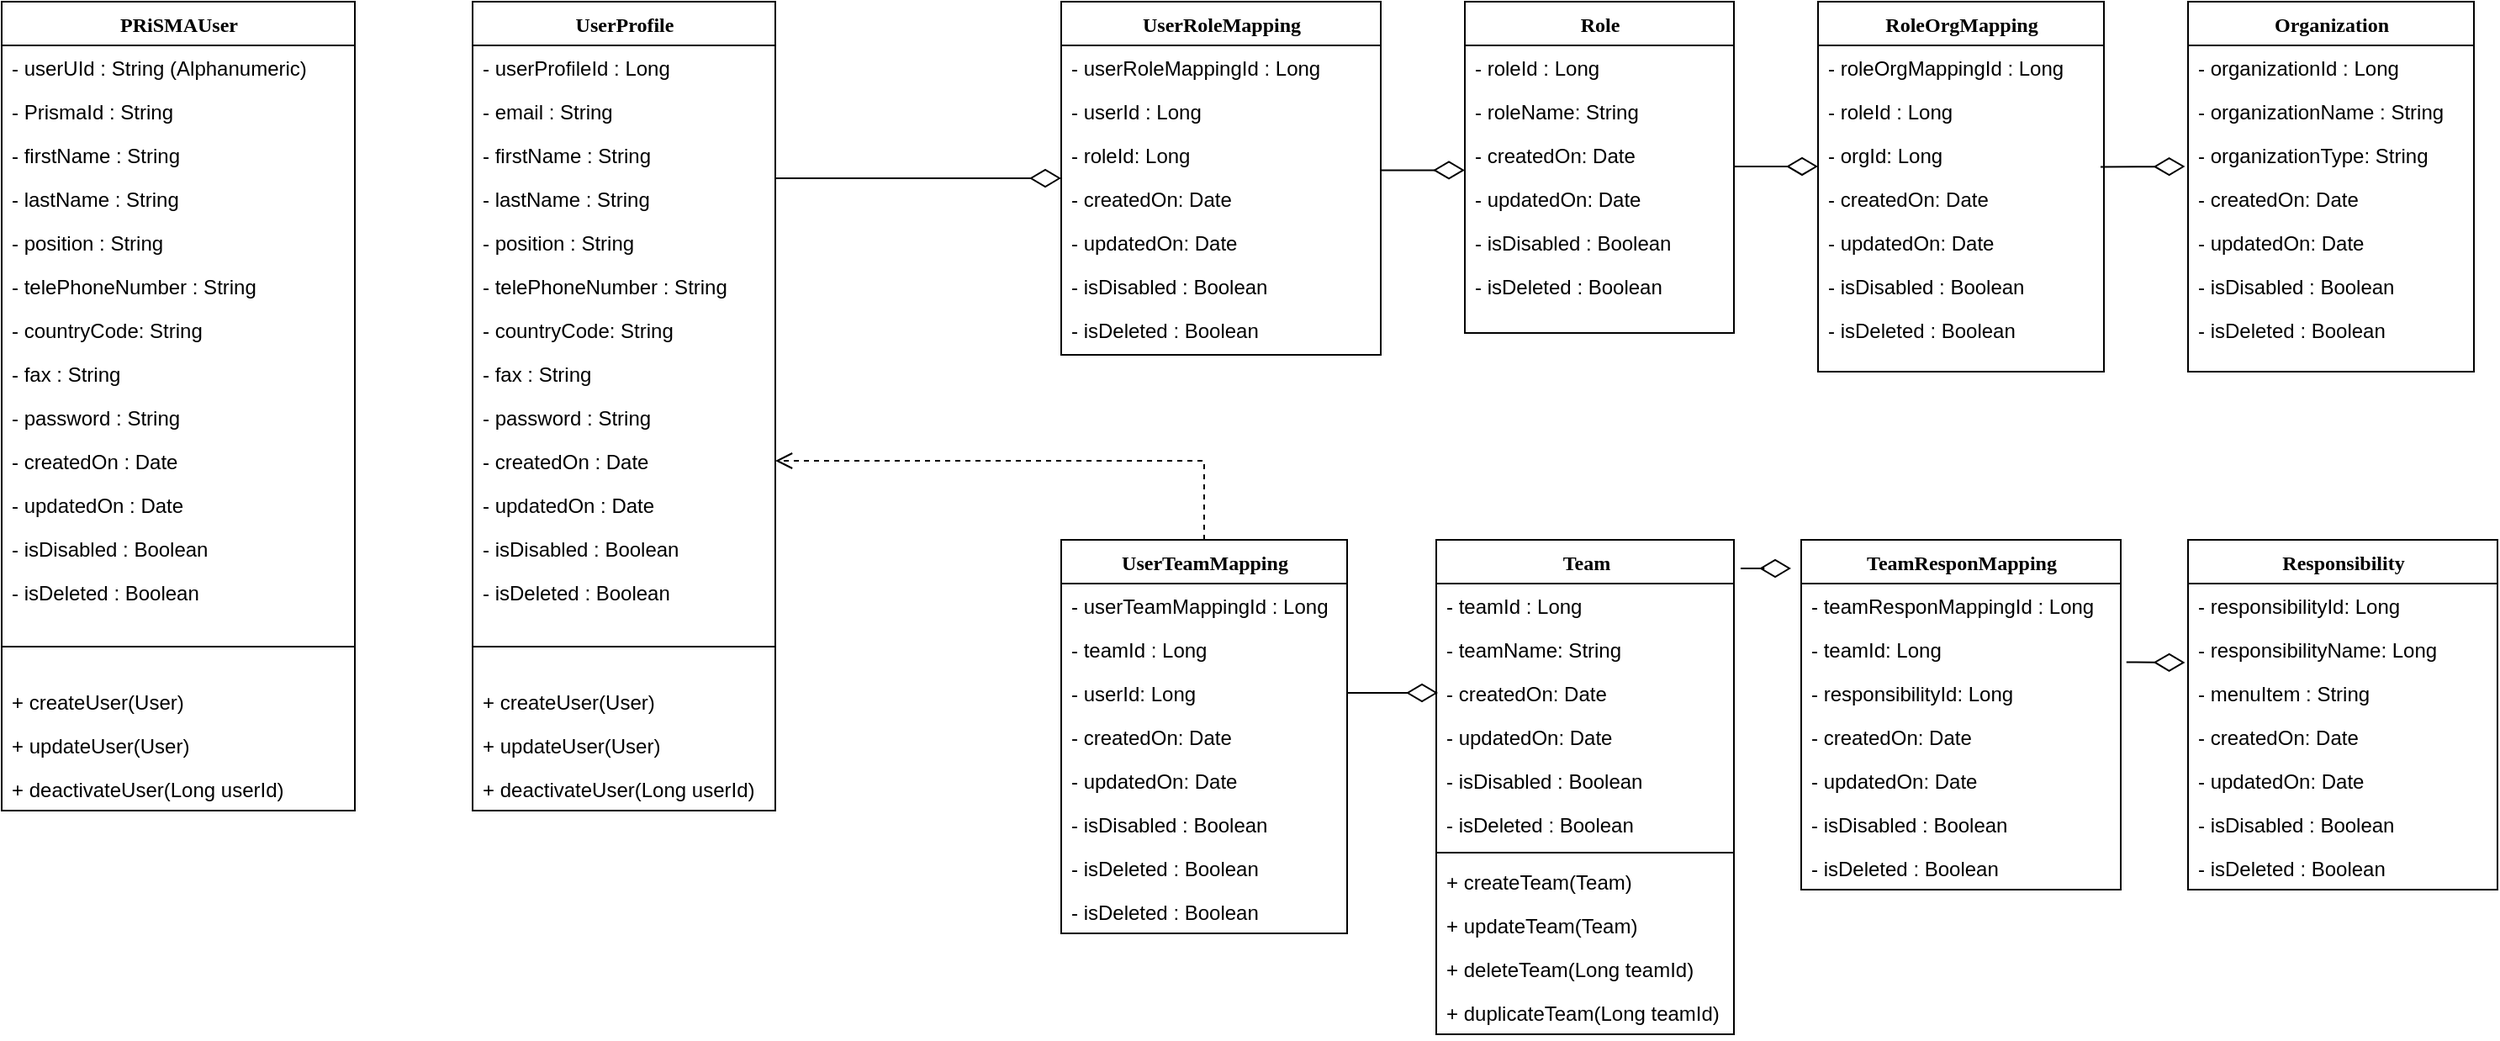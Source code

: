 <mxfile version="23.0.2" type="github">
  <diagram name="Page-1" id="9f46799a-70d6-7492-0946-bef42562c5a5">
    <mxGraphModel dx="1531" dy="635" grid="1" gridSize="10" guides="1" tooltips="1" connect="1" arrows="1" fold="1" page="1" pageScale="1" pageWidth="1169" pageHeight="827" background="none" math="0" shadow="0">
      <root>
        <mxCell id="0" />
        <mxCell id="1" parent="0" />
        <mxCell id="78961159f06e98e8-17" value="UserProfile" style="swimlane;html=1;fontStyle=1;align=center;verticalAlign=top;childLayout=stackLayout;horizontal=1;startSize=26;horizontalStack=0;resizeParent=1;resizeLast=0;collapsible=1;marginBottom=0;swimlaneFillColor=#ffffff;rounded=0;shadow=0;comic=0;labelBackgroundColor=none;strokeWidth=1;fillColor=none;fontFamily=Verdana;fontSize=12" parent="1" vertex="1">
          <mxGeometry x="720" y="80" width="180" height="481" as="geometry" />
        </mxCell>
        <mxCell id="2uCMIBDaQtJnFy4QfpO6-13" value="- userProfileId : Long" style="text;html=1;strokeColor=none;fillColor=none;align=left;verticalAlign=top;spacingLeft=4;spacingRight=4;whiteSpace=wrap;overflow=hidden;rotatable=0;points=[[0,0.5],[1,0.5]];portConstraint=eastwest;" parent="78961159f06e98e8-17" vertex="1">
          <mxGeometry y="26" width="180" height="26" as="geometry" />
        </mxCell>
        <mxCell id="78961159f06e98e8-21" value="- email : String" style="text;html=1;strokeColor=none;fillColor=none;align=left;verticalAlign=top;spacingLeft=4;spacingRight=4;whiteSpace=wrap;overflow=hidden;rotatable=0;points=[[0,0.5],[1,0.5]];portConstraint=eastwest;" parent="78961159f06e98e8-17" vertex="1">
          <mxGeometry y="52" width="180" height="26" as="geometry" />
        </mxCell>
        <mxCell id="78961159f06e98e8-23" value="- firstName : String" style="text;html=1;strokeColor=none;fillColor=none;align=left;verticalAlign=top;spacingLeft=4;spacingRight=4;whiteSpace=wrap;overflow=hidden;rotatable=0;points=[[0,0.5],[1,0.5]];portConstraint=eastwest;" parent="78961159f06e98e8-17" vertex="1">
          <mxGeometry y="78" width="180" height="26" as="geometry" />
        </mxCell>
        <mxCell id="78961159f06e98e8-25" value="- lastName : String" style="text;html=1;strokeColor=none;fillColor=none;align=left;verticalAlign=top;spacingLeft=4;spacingRight=4;whiteSpace=wrap;overflow=hidden;rotatable=0;points=[[0,0.5],[1,0.5]];portConstraint=eastwest;" parent="78961159f06e98e8-17" vertex="1">
          <mxGeometry y="104" width="180" height="26" as="geometry" />
        </mxCell>
        <mxCell id="78961159f06e98e8-26" value="- position : String" style="text;html=1;strokeColor=none;fillColor=none;align=left;verticalAlign=top;spacingLeft=4;spacingRight=4;whiteSpace=wrap;overflow=hidden;rotatable=0;points=[[0,0.5],[1,0.5]];portConstraint=eastwest;" parent="78961159f06e98e8-17" vertex="1">
          <mxGeometry y="130" width="180" height="26" as="geometry" />
        </mxCell>
        <mxCell id="78961159f06e98e8-24" value="- telePhoneNumber : String" style="text;html=1;strokeColor=none;fillColor=none;align=left;verticalAlign=top;spacingLeft=4;spacingRight=4;whiteSpace=wrap;overflow=hidden;rotatable=0;points=[[0,0.5],[1,0.5]];portConstraint=eastwest;" parent="78961159f06e98e8-17" vertex="1">
          <mxGeometry y="156" width="180" height="26" as="geometry" />
        </mxCell>
        <mxCell id="2uCMIBDaQtJnFy4QfpO6-1" value="- countryCode: String" style="text;html=1;strokeColor=none;fillColor=none;align=left;verticalAlign=top;spacingLeft=4;spacingRight=4;whiteSpace=wrap;overflow=hidden;rotatable=0;points=[[0,0.5],[1,0.5]];portConstraint=eastwest;" parent="78961159f06e98e8-17" vertex="1">
          <mxGeometry y="182" width="180" height="26" as="geometry" />
        </mxCell>
        <mxCell id="2uCMIBDaQtJnFy4QfpO6-2" value="- fax : String" style="text;html=1;strokeColor=none;fillColor=none;align=left;verticalAlign=top;spacingLeft=4;spacingRight=4;whiteSpace=wrap;overflow=hidden;rotatable=0;points=[[0,0.5],[1,0.5]];portConstraint=eastwest;" parent="78961159f06e98e8-17" vertex="1">
          <mxGeometry y="208" width="180" height="26" as="geometry" />
        </mxCell>
        <mxCell id="2uCMIBDaQtJnFy4QfpO6-3" value="- password : String" style="text;html=1;strokeColor=none;fillColor=none;align=left;verticalAlign=top;spacingLeft=4;spacingRight=4;whiteSpace=wrap;overflow=hidden;rotatable=0;points=[[0,0.5],[1,0.5]];portConstraint=eastwest;" parent="78961159f06e98e8-17" vertex="1">
          <mxGeometry y="234" width="180" height="26" as="geometry" />
        </mxCell>
        <mxCell id="2uCMIBDaQtJnFy4QfpO6-8" value="- createdOn : Date" style="text;html=1;strokeColor=none;fillColor=none;align=left;verticalAlign=top;spacingLeft=4;spacingRight=4;whiteSpace=wrap;overflow=hidden;rotatable=0;points=[[0,0.5],[1,0.5]];portConstraint=eastwest;" parent="78961159f06e98e8-17" vertex="1">
          <mxGeometry y="260" width="180" height="26" as="geometry" />
        </mxCell>
        <mxCell id="2uCMIBDaQtJnFy4QfpO6-9" value="- updatedOn : Date" style="text;html=1;strokeColor=none;fillColor=none;align=left;verticalAlign=top;spacingLeft=4;spacingRight=4;whiteSpace=wrap;overflow=hidden;rotatable=0;points=[[0,0.5],[1,0.5]];portConstraint=eastwest;" parent="78961159f06e98e8-17" vertex="1">
          <mxGeometry y="286" width="180" height="26" as="geometry" />
        </mxCell>
        <mxCell id="2uCMIBDaQtJnFy4QfpO6-11" value="- isDisabled : Boolean" style="text;html=1;strokeColor=none;fillColor=none;align=left;verticalAlign=top;spacingLeft=4;spacingRight=4;whiteSpace=wrap;overflow=hidden;rotatable=0;points=[[0,0.5],[1,0.5]];portConstraint=eastwest;" parent="78961159f06e98e8-17" vertex="1">
          <mxGeometry y="312" width="180" height="26" as="geometry" />
        </mxCell>
        <mxCell id="2uCMIBDaQtJnFy4QfpO6-12" value="- isDeleted : Boolean" style="text;html=1;strokeColor=none;fillColor=none;align=left;verticalAlign=top;spacingLeft=4;spacingRight=4;whiteSpace=wrap;overflow=hidden;rotatable=0;points=[[0,0.5],[1,0.5]];portConstraint=eastwest;" parent="78961159f06e98e8-17" vertex="1">
          <mxGeometry y="338" width="180" height="26" as="geometry" />
        </mxCell>
        <mxCell id="2uCMIBDaQtJnFy4QfpO6-86" value="" style="line;strokeWidth=1;fillColor=none;align=left;verticalAlign=middle;spacingTop=-1;spacingLeft=3;spacingRight=3;rotatable=0;labelPosition=right;points=[];portConstraint=eastwest;strokeColor=inherit;" parent="78961159f06e98e8-17" vertex="1">
          <mxGeometry y="364" width="180" height="39" as="geometry" />
        </mxCell>
        <mxCell id="2uCMIBDaQtJnFy4QfpO6-87" value="+ createUser(User)" style="text;html=1;strokeColor=none;fillColor=none;align=left;verticalAlign=top;spacingLeft=4;spacingRight=4;whiteSpace=wrap;overflow=hidden;rotatable=0;points=[[0,0.5],[1,0.5]];portConstraint=eastwest;" parent="78961159f06e98e8-17" vertex="1">
          <mxGeometry y="403" width="180" height="26" as="geometry" />
        </mxCell>
        <mxCell id="2uCMIBDaQtJnFy4QfpO6-88" value="+ updateUser(User)" style="text;html=1;strokeColor=none;fillColor=none;align=left;verticalAlign=top;spacingLeft=4;spacingRight=4;whiteSpace=wrap;overflow=hidden;rotatable=0;points=[[0,0.5],[1,0.5]];portConstraint=eastwest;" parent="78961159f06e98e8-17" vertex="1">
          <mxGeometry y="429" width="180" height="26" as="geometry" />
        </mxCell>
        <mxCell id="2uCMIBDaQtJnFy4QfpO6-89" value="+ deactivateUser(Long userId)" style="text;html=1;strokeColor=none;fillColor=none;align=left;verticalAlign=top;spacingLeft=4;spacingRight=4;whiteSpace=wrap;overflow=hidden;rotatable=0;points=[[0,0.5],[1,0.5]];portConstraint=eastwest;" parent="78961159f06e98e8-17" vertex="1">
          <mxGeometry y="455" width="180" height="26" as="geometry" />
        </mxCell>
        <object label="UserRoleMapping" id="78961159f06e98e8-30">
          <mxCell style="swimlane;html=1;fontStyle=1;align=center;verticalAlign=top;childLayout=stackLayout;horizontal=1;startSize=26;horizontalStack=0;resizeParent=1;resizeLast=0;collapsible=1;marginBottom=0;swimlaneFillColor=#ffffff;rounded=0;shadow=0;comic=0;labelBackgroundColor=none;strokeWidth=1;fillColor=none;fontFamily=Verdana;fontSize=12" parent="1" vertex="1">
            <mxGeometry x="1070" y="80" width="190" height="210" as="geometry" />
          </mxCell>
        </object>
        <mxCell id="78961159f06e98e8-31" value="- userRoleMappingId : Long" style="text;html=1;strokeColor=none;fillColor=none;align=left;verticalAlign=top;spacingLeft=4;spacingRight=4;whiteSpace=wrap;overflow=hidden;rotatable=0;points=[[0,0.5],[1,0.5]];portConstraint=eastwest;" parent="78961159f06e98e8-30" vertex="1">
          <mxGeometry y="26" width="190" height="26" as="geometry" />
        </mxCell>
        <mxCell id="78961159f06e98e8-32" value="- userId : Long" style="text;html=1;strokeColor=none;fillColor=none;align=left;verticalAlign=top;spacingLeft=4;spacingRight=4;whiteSpace=wrap;overflow=hidden;rotatable=0;points=[[0,0.5],[1,0.5]];portConstraint=eastwest;" parent="78961159f06e98e8-30" vertex="1">
          <mxGeometry y="52" width="190" height="26" as="geometry" />
        </mxCell>
        <mxCell id="78961159f06e98e8-33" value="- roleId: Long" style="text;html=1;strokeColor=none;fillColor=none;align=left;verticalAlign=top;spacingLeft=4;spacingRight=4;whiteSpace=wrap;overflow=hidden;rotatable=0;points=[[0,0.5],[1,0.5]];portConstraint=eastwest;" parent="78961159f06e98e8-30" vertex="1">
          <mxGeometry y="78" width="190" height="26" as="geometry" />
        </mxCell>
        <mxCell id="78961159f06e98e8-34" value="- createdOn: Date" style="text;html=1;strokeColor=none;fillColor=none;align=left;verticalAlign=top;spacingLeft=4;spacingRight=4;whiteSpace=wrap;overflow=hidden;rotatable=0;points=[[0,0.5],[1,0.5]];portConstraint=eastwest;" parent="78961159f06e98e8-30" vertex="1">
          <mxGeometry y="104" width="190" height="26" as="geometry" />
        </mxCell>
        <mxCell id="78961159f06e98e8-36" value="- updatedOn: Date" style="text;html=1;strokeColor=none;fillColor=none;align=left;verticalAlign=top;spacingLeft=4;spacingRight=4;whiteSpace=wrap;overflow=hidden;rotatable=0;points=[[0,0.5],[1,0.5]];portConstraint=eastwest;" parent="78961159f06e98e8-30" vertex="1">
          <mxGeometry y="130" width="190" height="26" as="geometry" />
        </mxCell>
        <mxCell id="78961159f06e98e8-37" value="- isDisabled : Boolean&lt;br&gt;" style="text;html=1;strokeColor=none;fillColor=none;align=left;verticalAlign=top;spacingLeft=4;spacingRight=4;whiteSpace=wrap;overflow=hidden;rotatable=0;points=[[0,0.5],[1,0.5]];portConstraint=eastwest;" parent="78961159f06e98e8-30" vertex="1">
          <mxGeometry y="156" width="190" height="26" as="geometry" />
        </mxCell>
        <mxCell id="2uCMIBDaQtJnFy4QfpO6-14" value="- isDeleted : Boolean" style="text;html=1;strokeColor=none;fillColor=none;align=left;verticalAlign=top;spacingLeft=4;spacingRight=4;whiteSpace=wrap;overflow=hidden;rotatable=0;points=[[0,0.5],[1,0.5]];portConstraint=eastwest;" parent="78961159f06e98e8-30" vertex="1">
          <mxGeometry y="182" width="190" height="26" as="geometry" />
        </mxCell>
        <mxCell id="78961159f06e98e8-43" value="Role" style="swimlane;html=1;fontStyle=1;align=center;verticalAlign=top;childLayout=stackLayout;horizontal=1;startSize=26;horizontalStack=0;resizeParent=1;resizeLast=0;collapsible=1;marginBottom=0;swimlaneFillColor=#ffffff;rounded=0;shadow=0;comic=0;labelBackgroundColor=none;strokeWidth=1;fillColor=none;fontFamily=Verdana;fontSize=12" parent="1" vertex="1">
          <mxGeometry x="1310" y="80" width="160" height="197" as="geometry" />
        </mxCell>
        <mxCell id="78961159f06e98e8-44" value="- roleId : Long" style="text;html=1;strokeColor=none;fillColor=none;align=left;verticalAlign=top;spacingLeft=4;spacingRight=4;whiteSpace=wrap;overflow=hidden;rotatable=0;points=[[0,0.5],[1,0.5]];portConstraint=eastwest;" parent="78961159f06e98e8-43" vertex="1">
          <mxGeometry y="26" width="160" height="26" as="geometry" />
        </mxCell>
        <mxCell id="78961159f06e98e8-45" value="- roleName: String" style="text;html=1;strokeColor=none;fillColor=none;align=left;verticalAlign=top;spacingLeft=4;spacingRight=4;whiteSpace=wrap;overflow=hidden;rotatable=0;points=[[0,0.5],[1,0.5]];portConstraint=eastwest;" parent="78961159f06e98e8-43" vertex="1">
          <mxGeometry y="52" width="160" height="26" as="geometry" />
        </mxCell>
        <mxCell id="2uCMIBDaQtJnFy4QfpO6-20" value="- createdOn: Date" style="text;html=1;strokeColor=none;fillColor=none;align=left;verticalAlign=top;spacingLeft=4;spacingRight=4;whiteSpace=wrap;overflow=hidden;rotatable=0;points=[[0,0.5],[1,0.5]];portConstraint=eastwest;" parent="78961159f06e98e8-43" vertex="1">
          <mxGeometry y="78" width="160" height="26" as="geometry" />
        </mxCell>
        <mxCell id="2uCMIBDaQtJnFy4QfpO6-21" value="- updatedOn: Date" style="text;html=1;strokeColor=none;fillColor=none;align=left;verticalAlign=top;spacingLeft=4;spacingRight=4;whiteSpace=wrap;overflow=hidden;rotatable=0;points=[[0,0.5],[1,0.5]];portConstraint=eastwest;" parent="78961159f06e98e8-43" vertex="1">
          <mxGeometry y="104" width="160" height="26" as="geometry" />
        </mxCell>
        <mxCell id="2uCMIBDaQtJnFy4QfpO6-22" value="- isDisabled : Boolean&lt;br&gt;" style="text;html=1;strokeColor=none;fillColor=none;align=left;verticalAlign=top;spacingLeft=4;spacingRight=4;whiteSpace=wrap;overflow=hidden;rotatable=0;points=[[0,0.5],[1,0.5]];portConstraint=eastwest;" parent="78961159f06e98e8-43" vertex="1">
          <mxGeometry y="130" width="160" height="26" as="geometry" />
        </mxCell>
        <mxCell id="2uCMIBDaQtJnFy4QfpO6-23" value="- isDeleted : Boolean" style="text;html=1;strokeColor=none;fillColor=none;align=left;verticalAlign=top;spacingLeft=4;spacingRight=4;whiteSpace=wrap;overflow=hidden;rotatable=0;points=[[0,0.5],[1,0.5]];portConstraint=eastwest;" parent="78961159f06e98e8-43" vertex="1">
          <mxGeometry y="156" width="160" height="26" as="geometry" />
        </mxCell>
        <mxCell id="78961159f06e98e8-121" style="edgeStyle=elbowEdgeStyle;html=1;labelBackgroundColor=none;startFill=0;startSize=8;endArrow=diamondThin;endFill=0;endSize=16;fontFamily=Verdana;fontSize=12;elbow=vertical;" parent="1" source="78961159f06e98e8-17" target="78961159f06e98e8-30" edge="1">
          <mxGeometry relative="1" as="geometry">
            <mxPoint x="250" y="259.882" as="sourcePoint" />
          </mxGeometry>
        </mxCell>
        <mxCell id="2uCMIBDaQtJnFy4QfpO6-15" style="edgeStyle=elbowEdgeStyle;html=1;labelBackgroundColor=none;startFill=0;startSize=8;endArrow=diamondThin;endFill=0;endSize=16;fontFamily=Verdana;fontSize=12;elbow=vertical;entryX=-0.017;entryY=0.838;entryDx=0;entryDy=0;entryPerimeter=0;" parent="1" edge="1">
          <mxGeometry relative="1" as="geometry">
            <mxPoint x="1259.72" y="180.21" as="sourcePoint" />
            <mxPoint x="1310" y="179.998" as="targetPoint" />
            <Array as="points">
              <mxPoint x="1739.72" y="180.21" />
            </Array>
          </mxGeometry>
        </mxCell>
        <mxCell id="2uCMIBDaQtJnFy4QfpO6-24" value="RoleOrgMapping" style="swimlane;html=1;fontStyle=1;align=center;verticalAlign=top;childLayout=stackLayout;horizontal=1;startSize=26;horizontalStack=0;resizeParent=1;resizeLast=0;collapsible=1;marginBottom=0;swimlaneFillColor=#ffffff;rounded=0;shadow=0;comic=0;labelBackgroundColor=none;strokeWidth=1;fillColor=none;fontFamily=Verdana;fontSize=12" parent="1" vertex="1">
          <mxGeometry x="1520" y="80" width="170" height="220" as="geometry" />
        </mxCell>
        <mxCell id="2uCMIBDaQtJnFy4QfpO6-32" value="- roleOrgMappingId : Long&lt;br&gt;" style="text;html=1;strokeColor=none;fillColor=none;align=left;verticalAlign=top;spacingLeft=4;spacingRight=4;whiteSpace=wrap;overflow=hidden;rotatable=0;points=[[0,0.5],[1,0.5]];portConstraint=eastwest;" parent="2uCMIBDaQtJnFy4QfpO6-24" vertex="1">
          <mxGeometry y="26" width="170" height="26" as="geometry" />
        </mxCell>
        <mxCell id="2uCMIBDaQtJnFy4QfpO6-25" value="- roleId : Long" style="text;html=1;strokeColor=none;fillColor=none;align=left;verticalAlign=top;spacingLeft=4;spacingRight=4;whiteSpace=wrap;overflow=hidden;rotatable=0;points=[[0,0.5],[1,0.5]];portConstraint=eastwest;" parent="2uCMIBDaQtJnFy4QfpO6-24" vertex="1">
          <mxGeometry y="52" width="170" height="26" as="geometry" />
        </mxCell>
        <mxCell id="2uCMIBDaQtJnFy4QfpO6-26" value="- orgId: Long" style="text;html=1;strokeColor=none;fillColor=none;align=left;verticalAlign=top;spacingLeft=4;spacingRight=4;whiteSpace=wrap;overflow=hidden;rotatable=0;points=[[0,0.5],[1,0.5]];portConstraint=eastwest;" parent="2uCMIBDaQtJnFy4QfpO6-24" vertex="1">
          <mxGeometry y="78" width="170" height="26" as="geometry" />
        </mxCell>
        <mxCell id="2uCMIBDaQtJnFy4QfpO6-27" value="- createdOn: Date" style="text;html=1;strokeColor=none;fillColor=none;align=left;verticalAlign=top;spacingLeft=4;spacingRight=4;whiteSpace=wrap;overflow=hidden;rotatable=0;points=[[0,0.5],[1,0.5]];portConstraint=eastwest;" parent="2uCMIBDaQtJnFy4QfpO6-24" vertex="1">
          <mxGeometry y="104" width="170" height="26" as="geometry" />
        </mxCell>
        <mxCell id="2uCMIBDaQtJnFy4QfpO6-28" value="- updatedOn: Date" style="text;html=1;strokeColor=none;fillColor=none;align=left;verticalAlign=top;spacingLeft=4;spacingRight=4;whiteSpace=wrap;overflow=hidden;rotatable=0;points=[[0,0.5],[1,0.5]];portConstraint=eastwest;" parent="2uCMIBDaQtJnFy4QfpO6-24" vertex="1">
          <mxGeometry y="130" width="170" height="26" as="geometry" />
        </mxCell>
        <mxCell id="2uCMIBDaQtJnFy4QfpO6-29" value="- isDisabled : Boolean&lt;br&gt;" style="text;html=1;strokeColor=none;fillColor=none;align=left;verticalAlign=top;spacingLeft=4;spacingRight=4;whiteSpace=wrap;overflow=hidden;rotatable=0;points=[[0,0.5],[1,0.5]];portConstraint=eastwest;" parent="2uCMIBDaQtJnFy4QfpO6-24" vertex="1">
          <mxGeometry y="156" width="170" height="26" as="geometry" />
        </mxCell>
        <mxCell id="2uCMIBDaQtJnFy4QfpO6-30" value="- isDeleted : Boolean" style="text;html=1;strokeColor=none;fillColor=none;align=left;verticalAlign=top;spacingLeft=4;spacingRight=4;whiteSpace=wrap;overflow=hidden;rotatable=0;points=[[0,0.5],[1,0.5]];portConstraint=eastwest;" parent="2uCMIBDaQtJnFy4QfpO6-24" vertex="1">
          <mxGeometry y="182" width="170" height="26" as="geometry" />
        </mxCell>
        <mxCell id="2uCMIBDaQtJnFy4QfpO6-34" style="edgeStyle=elbowEdgeStyle;html=1;labelBackgroundColor=none;startFill=0;startSize=8;endArrow=diamondThin;endFill=0;endSize=16;fontFamily=Verdana;fontSize=12;elbow=vertical;entryX=-0.017;entryY=0.838;entryDx=0;entryDy=0;entryPerimeter=0;" parent="1" edge="1">
          <mxGeometry relative="1" as="geometry">
            <mxPoint x="1469.72" y="177.94" as="sourcePoint" />
            <mxPoint x="1520" y="177.728" as="targetPoint" />
          </mxGeometry>
        </mxCell>
        <mxCell id="2uCMIBDaQtJnFy4QfpO6-35" value="Organization" style="swimlane;html=1;fontStyle=1;align=center;verticalAlign=top;childLayout=stackLayout;horizontal=1;startSize=26;horizontalStack=0;resizeParent=1;resizeLast=0;collapsible=1;marginBottom=0;swimlaneFillColor=#ffffff;rounded=0;shadow=0;comic=0;labelBackgroundColor=none;strokeWidth=1;fillColor=none;fontFamily=Verdana;fontSize=12" parent="1" vertex="1">
          <mxGeometry x="1740" y="80" width="170" height="220" as="geometry" />
        </mxCell>
        <mxCell id="2uCMIBDaQtJnFy4QfpO6-36" value="- organizationId : Long" style="text;html=1;strokeColor=none;fillColor=none;align=left;verticalAlign=top;spacingLeft=4;spacingRight=4;whiteSpace=wrap;overflow=hidden;rotatable=0;points=[[0,0.5],[1,0.5]];portConstraint=eastwest;" parent="2uCMIBDaQtJnFy4QfpO6-35" vertex="1">
          <mxGeometry y="26" width="170" height="26" as="geometry" />
        </mxCell>
        <mxCell id="2uCMIBDaQtJnFy4QfpO6-37" value="- organizationName : String" style="text;html=1;strokeColor=none;fillColor=none;align=left;verticalAlign=top;spacingLeft=4;spacingRight=4;whiteSpace=wrap;overflow=hidden;rotatable=0;points=[[0,0.5],[1,0.5]];portConstraint=eastwest;" parent="2uCMIBDaQtJnFy4QfpO6-35" vertex="1">
          <mxGeometry y="52" width="170" height="26" as="geometry" />
        </mxCell>
        <mxCell id="2uCMIBDaQtJnFy4QfpO6-38" value="- organizationType: String" style="text;html=1;strokeColor=none;fillColor=none;align=left;verticalAlign=top;spacingLeft=4;spacingRight=4;whiteSpace=wrap;overflow=hidden;rotatable=0;points=[[0,0.5],[1,0.5]];portConstraint=eastwest;" parent="2uCMIBDaQtJnFy4QfpO6-35" vertex="1">
          <mxGeometry y="78" width="170" height="26" as="geometry" />
        </mxCell>
        <mxCell id="2uCMIBDaQtJnFy4QfpO6-39" value="- createdOn: Date" style="text;html=1;strokeColor=none;fillColor=none;align=left;verticalAlign=top;spacingLeft=4;spacingRight=4;whiteSpace=wrap;overflow=hidden;rotatable=0;points=[[0,0.5],[1,0.5]];portConstraint=eastwest;" parent="2uCMIBDaQtJnFy4QfpO6-35" vertex="1">
          <mxGeometry y="104" width="170" height="26" as="geometry" />
        </mxCell>
        <mxCell id="2uCMIBDaQtJnFy4QfpO6-40" value="- updatedOn: Date" style="text;html=1;strokeColor=none;fillColor=none;align=left;verticalAlign=top;spacingLeft=4;spacingRight=4;whiteSpace=wrap;overflow=hidden;rotatable=0;points=[[0,0.5],[1,0.5]];portConstraint=eastwest;" parent="2uCMIBDaQtJnFy4QfpO6-35" vertex="1">
          <mxGeometry y="130" width="170" height="26" as="geometry" />
        </mxCell>
        <mxCell id="2uCMIBDaQtJnFy4QfpO6-41" value="- isDisabled : Boolean&lt;br&gt;" style="text;html=1;strokeColor=none;fillColor=none;align=left;verticalAlign=top;spacingLeft=4;spacingRight=4;whiteSpace=wrap;overflow=hidden;rotatable=0;points=[[0,0.5],[1,0.5]];portConstraint=eastwest;" parent="2uCMIBDaQtJnFy4QfpO6-35" vertex="1">
          <mxGeometry y="156" width="170" height="26" as="geometry" />
        </mxCell>
        <mxCell id="2uCMIBDaQtJnFy4QfpO6-42" value="- isDeleted : Boolean" style="text;html=1;strokeColor=none;fillColor=none;align=left;verticalAlign=top;spacingLeft=4;spacingRight=4;whiteSpace=wrap;overflow=hidden;rotatable=0;points=[[0,0.5],[1,0.5]];portConstraint=eastwest;" parent="2uCMIBDaQtJnFy4QfpO6-35" vertex="1">
          <mxGeometry y="182" width="170" height="26" as="geometry" />
        </mxCell>
        <mxCell id="2uCMIBDaQtJnFy4QfpO6-43" style="edgeStyle=elbowEdgeStyle;html=1;labelBackgroundColor=none;startFill=0;startSize=8;endArrow=diamondThin;endFill=0;endSize=16;fontFamily=Verdana;fontSize=12;elbow=vertical;entryX=-0.017;entryY=0.838;entryDx=0;entryDy=0;entryPerimeter=0;" parent="1" edge="1">
          <mxGeometry relative="1" as="geometry">
            <mxPoint x="1688" y="178.21" as="sourcePoint" />
            <mxPoint x="1738.28" y="177.998" as="targetPoint" />
          </mxGeometry>
        </mxCell>
        <mxCell id="2uCMIBDaQtJnFy4QfpO6-44" value="UserTeamMapping" style="swimlane;html=1;fontStyle=1;align=center;verticalAlign=top;childLayout=stackLayout;horizontal=1;startSize=26;horizontalStack=0;resizeParent=1;resizeLast=0;collapsible=1;marginBottom=0;swimlaneFillColor=#ffffff;rounded=0;shadow=0;comic=0;labelBackgroundColor=none;strokeWidth=1;fillColor=none;fontFamily=Verdana;fontSize=12" parent="1" vertex="1">
          <mxGeometry x="1070" y="400" width="170" height="234" as="geometry" />
        </mxCell>
        <mxCell id="2uCMIBDaQtJnFy4QfpO6-45" value="- userTeamMappingId : Long" style="text;html=1;strokeColor=none;fillColor=none;align=left;verticalAlign=top;spacingLeft=4;spacingRight=4;whiteSpace=wrap;overflow=hidden;rotatable=0;points=[[0,0.5],[1,0.5]];portConstraint=eastwest;" parent="2uCMIBDaQtJnFy4QfpO6-44" vertex="1">
          <mxGeometry y="26" width="170" height="26" as="geometry" />
        </mxCell>
        <mxCell id="2uCMIBDaQtJnFy4QfpO6-52" value="- teamId : Long" style="text;html=1;strokeColor=none;fillColor=none;align=left;verticalAlign=top;spacingLeft=4;spacingRight=4;whiteSpace=wrap;overflow=hidden;rotatable=0;points=[[0,0.5],[1,0.5]];portConstraint=eastwest;" parent="2uCMIBDaQtJnFy4QfpO6-44" vertex="1">
          <mxGeometry y="52" width="170" height="26" as="geometry" />
        </mxCell>
        <mxCell id="2uCMIBDaQtJnFy4QfpO6-46" value="- userId: Long" style="text;html=1;strokeColor=none;fillColor=none;align=left;verticalAlign=top;spacingLeft=4;spacingRight=4;whiteSpace=wrap;overflow=hidden;rotatable=0;points=[[0,0.5],[1,0.5]];portConstraint=eastwest;" parent="2uCMIBDaQtJnFy4QfpO6-44" vertex="1">
          <mxGeometry y="78" width="170" height="26" as="geometry" />
        </mxCell>
        <mxCell id="2uCMIBDaQtJnFy4QfpO6-47" value="- createdOn: Date" style="text;html=1;strokeColor=none;fillColor=none;align=left;verticalAlign=top;spacingLeft=4;spacingRight=4;whiteSpace=wrap;overflow=hidden;rotatable=0;points=[[0,0.5],[1,0.5]];portConstraint=eastwest;" parent="2uCMIBDaQtJnFy4QfpO6-44" vertex="1">
          <mxGeometry y="104" width="170" height="26" as="geometry" />
        </mxCell>
        <mxCell id="2uCMIBDaQtJnFy4QfpO6-48" value="- updatedOn: Date" style="text;html=1;strokeColor=none;fillColor=none;align=left;verticalAlign=top;spacingLeft=4;spacingRight=4;whiteSpace=wrap;overflow=hidden;rotatable=0;points=[[0,0.5],[1,0.5]];portConstraint=eastwest;" parent="2uCMIBDaQtJnFy4QfpO6-44" vertex="1">
          <mxGeometry y="130" width="170" height="26" as="geometry" />
        </mxCell>
        <mxCell id="2uCMIBDaQtJnFy4QfpO6-49" value="- isDisabled : Boolean&lt;br&gt;" style="text;html=1;strokeColor=none;fillColor=none;align=left;verticalAlign=top;spacingLeft=4;spacingRight=4;whiteSpace=wrap;overflow=hidden;rotatable=0;points=[[0,0.5],[1,0.5]];portConstraint=eastwest;" parent="2uCMIBDaQtJnFy4QfpO6-44" vertex="1">
          <mxGeometry y="156" width="170" height="26" as="geometry" />
        </mxCell>
        <mxCell id="2uCMIBDaQtJnFy4QfpO6-50" value="- isDeleted : Boolean" style="text;html=1;strokeColor=none;fillColor=none;align=left;verticalAlign=top;spacingLeft=4;spacingRight=4;whiteSpace=wrap;overflow=hidden;rotatable=0;points=[[0,0.5],[1,0.5]];portConstraint=eastwest;" parent="2uCMIBDaQtJnFy4QfpO6-44" vertex="1">
          <mxGeometry y="182" width="170" height="26" as="geometry" />
        </mxCell>
        <mxCell id="2uCMIBDaQtJnFy4QfpO6-51" value="- isDeleted : Boolean" style="text;html=1;strokeColor=none;fillColor=none;align=left;verticalAlign=top;spacingLeft=4;spacingRight=4;whiteSpace=wrap;overflow=hidden;rotatable=0;points=[[0,0.5],[1,0.5]];portConstraint=eastwest;" parent="2uCMIBDaQtJnFy4QfpO6-44" vertex="1">
          <mxGeometry y="208" width="170" height="26" as="geometry" />
        </mxCell>
        <mxCell id="2uCMIBDaQtJnFy4QfpO6-53" value="Team" style="swimlane;html=1;fontStyle=1;align=center;verticalAlign=top;childLayout=stackLayout;horizontal=1;startSize=26;horizontalStack=0;resizeParent=1;resizeLast=0;collapsible=1;marginBottom=0;swimlaneFillColor=#ffffff;rounded=0;shadow=0;comic=0;labelBackgroundColor=none;strokeWidth=1;fillColor=none;fontFamily=Verdana;fontSize=12" parent="1" vertex="1">
          <mxGeometry x="1293" y="400" width="177" height="294" as="geometry" />
        </mxCell>
        <mxCell id="2uCMIBDaQtJnFy4QfpO6-54" value="- teamId : Long" style="text;html=1;strokeColor=none;fillColor=none;align=left;verticalAlign=top;spacingLeft=4;spacingRight=4;whiteSpace=wrap;overflow=hidden;rotatable=0;points=[[0,0.5],[1,0.5]];portConstraint=eastwest;" parent="2uCMIBDaQtJnFy4QfpO6-53" vertex="1">
          <mxGeometry y="26" width="177" height="26" as="geometry" />
        </mxCell>
        <mxCell id="2uCMIBDaQtJnFy4QfpO6-55" value="- teamName: String" style="text;html=1;strokeColor=none;fillColor=none;align=left;verticalAlign=top;spacingLeft=4;spacingRight=4;whiteSpace=wrap;overflow=hidden;rotatable=0;points=[[0,0.5],[1,0.5]];portConstraint=eastwest;" parent="2uCMIBDaQtJnFy4QfpO6-53" vertex="1">
          <mxGeometry y="52" width="177" height="26" as="geometry" />
        </mxCell>
        <mxCell id="2uCMIBDaQtJnFy4QfpO6-56" value="- createdOn: Date" style="text;html=1;strokeColor=none;fillColor=none;align=left;verticalAlign=top;spacingLeft=4;spacingRight=4;whiteSpace=wrap;overflow=hidden;rotatable=0;points=[[0,0.5],[1,0.5]];portConstraint=eastwest;" parent="2uCMIBDaQtJnFy4QfpO6-53" vertex="1">
          <mxGeometry y="78" width="177" height="26" as="geometry" />
        </mxCell>
        <mxCell id="2uCMIBDaQtJnFy4QfpO6-57" value="- updatedOn: Date" style="text;html=1;strokeColor=none;fillColor=none;align=left;verticalAlign=top;spacingLeft=4;spacingRight=4;whiteSpace=wrap;overflow=hidden;rotatable=0;points=[[0,0.5],[1,0.5]];portConstraint=eastwest;" parent="2uCMIBDaQtJnFy4QfpO6-53" vertex="1">
          <mxGeometry y="104" width="177" height="26" as="geometry" />
        </mxCell>
        <mxCell id="2uCMIBDaQtJnFy4QfpO6-58" value="- isDisabled : Boolean&lt;br&gt;" style="text;html=1;strokeColor=none;fillColor=none;align=left;verticalAlign=top;spacingLeft=4;spacingRight=4;whiteSpace=wrap;overflow=hidden;rotatable=0;points=[[0,0.5],[1,0.5]];portConstraint=eastwest;" parent="2uCMIBDaQtJnFy4QfpO6-53" vertex="1">
          <mxGeometry y="130" width="177" height="26" as="geometry" />
        </mxCell>
        <mxCell id="2uCMIBDaQtJnFy4QfpO6-59" value="- isDeleted : Boolean" style="text;html=1;strokeColor=none;fillColor=none;align=left;verticalAlign=top;spacingLeft=4;spacingRight=4;whiteSpace=wrap;overflow=hidden;rotatable=0;points=[[0,0.5],[1,0.5]];portConstraint=eastwest;" parent="2uCMIBDaQtJnFy4QfpO6-53" vertex="1">
          <mxGeometry y="156" width="177" height="26" as="geometry" />
        </mxCell>
        <mxCell id="2uCMIBDaQtJnFy4QfpO6-81" value="" style="line;strokeWidth=1;fillColor=none;align=left;verticalAlign=middle;spacingTop=-1;spacingLeft=3;spacingRight=3;rotatable=0;labelPosition=right;points=[];portConstraint=eastwest;strokeColor=inherit;" parent="2uCMIBDaQtJnFy4QfpO6-53" vertex="1">
          <mxGeometry y="182" width="177" height="8" as="geometry" />
        </mxCell>
        <mxCell id="2uCMIBDaQtJnFy4QfpO6-82" value="+ createTeam(Team)" style="text;html=1;strokeColor=none;fillColor=none;align=left;verticalAlign=top;spacingLeft=4;spacingRight=4;whiteSpace=wrap;overflow=hidden;rotatable=0;points=[[0,0.5],[1,0.5]];portConstraint=eastwest;" parent="2uCMIBDaQtJnFy4QfpO6-53" vertex="1">
          <mxGeometry y="190" width="177" height="26" as="geometry" />
        </mxCell>
        <mxCell id="2uCMIBDaQtJnFy4QfpO6-83" value="+ updateTeam(Team)" style="text;html=1;strokeColor=none;fillColor=none;align=left;verticalAlign=top;spacingLeft=4;spacingRight=4;whiteSpace=wrap;overflow=hidden;rotatable=0;points=[[0,0.5],[1,0.5]];portConstraint=eastwest;" parent="2uCMIBDaQtJnFy4QfpO6-53" vertex="1">
          <mxGeometry y="216" width="177" height="26" as="geometry" />
        </mxCell>
        <mxCell id="2uCMIBDaQtJnFy4QfpO6-85" value="+ deleteTeam(Long teamId)" style="text;html=1;strokeColor=none;fillColor=none;align=left;verticalAlign=top;spacingLeft=4;spacingRight=4;whiteSpace=wrap;overflow=hidden;rotatable=0;points=[[0,0.5],[1,0.5]];portConstraint=eastwest;" parent="2uCMIBDaQtJnFy4QfpO6-53" vertex="1">
          <mxGeometry y="242" width="177" height="26" as="geometry" />
        </mxCell>
        <mxCell id="2uCMIBDaQtJnFy4QfpO6-84" value="+ duplicateTeam(Long teamId)" style="text;html=1;strokeColor=none;fillColor=none;align=left;verticalAlign=top;spacingLeft=4;spacingRight=4;whiteSpace=wrap;overflow=hidden;rotatable=0;points=[[0,0.5],[1,0.5]];portConstraint=eastwest;" parent="2uCMIBDaQtJnFy4QfpO6-53" vertex="1">
          <mxGeometry y="268" width="177" height="26" as="geometry" />
        </mxCell>
        <mxCell id="2uCMIBDaQtJnFy4QfpO6-60" value="TeamResponMapping" style="swimlane;html=1;fontStyle=1;align=center;verticalAlign=top;childLayout=stackLayout;horizontal=1;startSize=26;horizontalStack=0;resizeParent=1;resizeLast=0;collapsible=1;marginBottom=0;swimlaneFillColor=#ffffff;rounded=0;shadow=0;comic=0;labelBackgroundColor=none;strokeWidth=1;fillColor=none;fontFamily=Verdana;fontSize=12" parent="1" vertex="1">
          <mxGeometry x="1510" y="400" width="190" height="208" as="geometry" />
        </mxCell>
        <mxCell id="2uCMIBDaQtJnFy4QfpO6-61" value="- teamResponMappingId : Long" style="text;html=1;strokeColor=none;fillColor=none;align=left;verticalAlign=top;spacingLeft=4;spacingRight=4;whiteSpace=wrap;overflow=hidden;rotatable=0;points=[[0,0.5],[1,0.5]];portConstraint=eastwest;" parent="2uCMIBDaQtJnFy4QfpO6-60" vertex="1">
          <mxGeometry y="26" width="190" height="26" as="geometry" />
        </mxCell>
        <mxCell id="2uCMIBDaQtJnFy4QfpO6-62" value="- teamId: Long" style="text;html=1;strokeColor=none;fillColor=none;align=left;verticalAlign=top;spacingLeft=4;spacingRight=4;whiteSpace=wrap;overflow=hidden;rotatable=0;points=[[0,0.5],[1,0.5]];portConstraint=eastwest;" parent="2uCMIBDaQtJnFy4QfpO6-60" vertex="1">
          <mxGeometry y="52" width="190" height="26" as="geometry" />
        </mxCell>
        <mxCell id="2uCMIBDaQtJnFy4QfpO6-67" value="- responsibilityId: Long" style="text;html=1;strokeColor=none;fillColor=none;align=left;verticalAlign=top;spacingLeft=4;spacingRight=4;whiteSpace=wrap;overflow=hidden;rotatable=0;points=[[0,0.5],[1,0.5]];portConstraint=eastwest;" parent="2uCMIBDaQtJnFy4QfpO6-60" vertex="1">
          <mxGeometry y="78" width="190" height="26" as="geometry" />
        </mxCell>
        <mxCell id="2uCMIBDaQtJnFy4QfpO6-63" value="- createdOn: Date" style="text;html=1;strokeColor=none;fillColor=none;align=left;verticalAlign=top;spacingLeft=4;spacingRight=4;whiteSpace=wrap;overflow=hidden;rotatable=0;points=[[0,0.5],[1,0.5]];portConstraint=eastwest;" parent="2uCMIBDaQtJnFy4QfpO6-60" vertex="1">
          <mxGeometry y="104" width="190" height="26" as="geometry" />
        </mxCell>
        <mxCell id="2uCMIBDaQtJnFy4QfpO6-64" value="- updatedOn: Date" style="text;html=1;strokeColor=none;fillColor=none;align=left;verticalAlign=top;spacingLeft=4;spacingRight=4;whiteSpace=wrap;overflow=hidden;rotatable=0;points=[[0,0.5],[1,0.5]];portConstraint=eastwest;" parent="2uCMIBDaQtJnFy4QfpO6-60" vertex="1">
          <mxGeometry y="130" width="190" height="26" as="geometry" />
        </mxCell>
        <mxCell id="2uCMIBDaQtJnFy4QfpO6-65" value="- isDisabled : Boolean&lt;br&gt;" style="text;html=1;strokeColor=none;fillColor=none;align=left;verticalAlign=top;spacingLeft=4;spacingRight=4;whiteSpace=wrap;overflow=hidden;rotatable=0;points=[[0,0.5],[1,0.5]];portConstraint=eastwest;" parent="2uCMIBDaQtJnFy4QfpO6-60" vertex="1">
          <mxGeometry y="156" width="190" height="26" as="geometry" />
        </mxCell>
        <mxCell id="2uCMIBDaQtJnFy4QfpO6-66" value="- isDeleted : Boolean" style="text;html=1;strokeColor=none;fillColor=none;align=left;verticalAlign=top;spacingLeft=4;spacingRight=4;whiteSpace=wrap;overflow=hidden;rotatable=0;points=[[0,0.5],[1,0.5]];portConstraint=eastwest;" parent="2uCMIBDaQtJnFy4QfpO6-60" vertex="1">
          <mxGeometry y="182" width="190" height="26" as="geometry" />
        </mxCell>
        <mxCell id="2uCMIBDaQtJnFy4QfpO6-68" value="Responsibility" style="swimlane;html=1;fontStyle=1;align=center;verticalAlign=top;childLayout=stackLayout;horizontal=1;startSize=26;horizontalStack=0;resizeParent=1;resizeLast=0;collapsible=1;marginBottom=0;swimlaneFillColor=#ffffff;rounded=0;shadow=0;comic=0;labelBackgroundColor=none;strokeWidth=1;fillColor=none;fontFamily=Verdana;fontSize=12" parent="1" vertex="1">
          <mxGeometry x="1740" y="400" width="184" height="208" as="geometry" />
        </mxCell>
        <mxCell id="2uCMIBDaQtJnFy4QfpO6-70" value="- responsibilityId: Long" style="text;html=1;strokeColor=none;fillColor=none;align=left;verticalAlign=top;spacingLeft=4;spacingRight=4;whiteSpace=wrap;overflow=hidden;rotatable=0;points=[[0,0.5],[1,0.5]];portConstraint=eastwest;" parent="2uCMIBDaQtJnFy4QfpO6-68" vertex="1">
          <mxGeometry y="26" width="184" height="26" as="geometry" />
        </mxCell>
        <mxCell id="2uCMIBDaQtJnFy4QfpO6-71" value="- responsibilityName: Long" style="text;html=1;strokeColor=none;fillColor=none;align=left;verticalAlign=top;spacingLeft=4;spacingRight=4;whiteSpace=wrap;overflow=hidden;rotatable=0;points=[[0,0.5],[1,0.5]];portConstraint=eastwest;" parent="2uCMIBDaQtJnFy4QfpO6-68" vertex="1">
          <mxGeometry y="52" width="184" height="26" as="geometry" />
        </mxCell>
        <mxCell id="2uCMIBDaQtJnFy4QfpO6-76" value="- menuItem : String&lt;br&gt;" style="text;html=1;strokeColor=none;fillColor=none;align=left;verticalAlign=top;spacingLeft=4;spacingRight=4;whiteSpace=wrap;overflow=hidden;rotatable=0;points=[[0,0.5],[1,0.5]];portConstraint=eastwest;" parent="2uCMIBDaQtJnFy4QfpO6-68" vertex="1">
          <mxGeometry y="78" width="184" height="26" as="geometry" />
        </mxCell>
        <mxCell id="2uCMIBDaQtJnFy4QfpO6-72" value="- createdOn: Date" style="text;html=1;strokeColor=none;fillColor=none;align=left;verticalAlign=top;spacingLeft=4;spacingRight=4;whiteSpace=wrap;overflow=hidden;rotatable=0;points=[[0,0.5],[1,0.5]];portConstraint=eastwest;" parent="2uCMIBDaQtJnFy4QfpO6-68" vertex="1">
          <mxGeometry y="104" width="184" height="26" as="geometry" />
        </mxCell>
        <mxCell id="2uCMIBDaQtJnFy4QfpO6-73" value="- updatedOn: Date" style="text;html=1;strokeColor=none;fillColor=none;align=left;verticalAlign=top;spacingLeft=4;spacingRight=4;whiteSpace=wrap;overflow=hidden;rotatable=0;points=[[0,0.5],[1,0.5]];portConstraint=eastwest;" parent="2uCMIBDaQtJnFy4QfpO6-68" vertex="1">
          <mxGeometry y="130" width="184" height="26" as="geometry" />
        </mxCell>
        <mxCell id="2uCMIBDaQtJnFy4QfpO6-74" value="- isDisabled : Boolean&lt;br&gt;" style="text;html=1;strokeColor=none;fillColor=none;align=left;verticalAlign=top;spacingLeft=4;spacingRight=4;whiteSpace=wrap;overflow=hidden;rotatable=0;points=[[0,0.5],[1,0.5]];portConstraint=eastwest;" parent="2uCMIBDaQtJnFy4QfpO6-68" vertex="1">
          <mxGeometry y="156" width="184" height="26" as="geometry" />
        </mxCell>
        <mxCell id="2uCMIBDaQtJnFy4QfpO6-75" value="- isDeleted : Boolean" style="text;html=1;strokeColor=none;fillColor=none;align=left;verticalAlign=top;spacingLeft=4;spacingRight=4;whiteSpace=wrap;overflow=hidden;rotatable=0;points=[[0,0.5],[1,0.5]];portConstraint=eastwest;" parent="2uCMIBDaQtJnFy4QfpO6-68" vertex="1">
          <mxGeometry y="182" width="184" height="26" as="geometry" />
        </mxCell>
        <mxCell id="2uCMIBDaQtJnFy4QfpO6-77" style="edgeStyle=elbowEdgeStyle;html=1;labelBackgroundColor=none;startFill=0;startSize=8;endArrow=diamondThin;endFill=0;endSize=16;fontFamily=Verdana;fontSize=12;elbow=vertical;entryX=-0.017;entryY=0.838;entryDx=0;entryDy=0;entryPerimeter=0;exitX=1.002;exitY=-0.165;exitDx=0;exitDy=0;exitPerimeter=0;" parent="1" edge="1">
          <mxGeometry relative="1" as="geometry">
            <mxPoint x="1703.38" y="472.71" as="sourcePoint" />
            <mxPoint x="1738.28" y="472.998" as="targetPoint" />
          </mxGeometry>
        </mxCell>
        <mxCell id="2uCMIBDaQtJnFy4QfpO6-78" style="edgeStyle=elbowEdgeStyle;html=1;labelBackgroundColor=none;startFill=0;startSize=8;endArrow=diamondThin;endFill=0;endSize=16;fontFamily=Verdana;fontSize=12;elbow=vertical;" parent="1" edge="1">
          <mxGeometry relative="1" as="geometry">
            <mxPoint x="1474" y="417" as="sourcePoint" />
            <mxPoint x="1504" y="417" as="targetPoint" />
          </mxGeometry>
        </mxCell>
        <mxCell id="2uCMIBDaQtJnFy4QfpO6-79" style="edgeStyle=elbowEdgeStyle;html=1;labelBackgroundColor=none;startFill=0;startSize=8;endArrow=diamondThin;endFill=0;endSize=16;fontFamily=Verdana;fontSize=12;elbow=vertical;exitX=1;exitY=0.5;exitDx=0;exitDy=0;" parent="1" edge="1" source="2uCMIBDaQtJnFy4QfpO6-46">
          <mxGeometry relative="1" as="geometry">
            <mxPoint x="1250" y="491" as="sourcePoint" />
            <mxPoint x="1294" y="491" as="targetPoint" />
          </mxGeometry>
        </mxCell>
        <mxCell id="2uCMIBDaQtJnFy4QfpO6-80" value="" style="html=1;verticalAlign=bottom;endArrow=open;dashed=1;endSize=8;curved=0;rounded=0;exitX=0.5;exitY=0;exitDx=0;exitDy=0;entryX=1;entryY=0.5;entryDx=0;entryDy=0;" parent="1" source="2uCMIBDaQtJnFy4QfpO6-44" target="2uCMIBDaQtJnFy4QfpO6-8" edge="1">
          <mxGeometry relative="1" as="geometry">
            <mxPoint x="331" y="352" as="sourcePoint" />
            <mxPoint x="280" y="352" as="targetPoint" />
            <Array as="points">
              <mxPoint x="1155" y="353" />
            </Array>
          </mxGeometry>
        </mxCell>
        <mxCell id="XiBq6TkKdOrEGPuikaSl-2" value="PRiSMAUser" style="swimlane;html=1;fontStyle=1;align=center;verticalAlign=top;childLayout=stackLayout;horizontal=1;startSize=26;horizontalStack=0;resizeParent=1;resizeLast=0;collapsible=1;marginBottom=0;swimlaneFillColor=#ffffff;rounded=0;shadow=0;comic=0;labelBackgroundColor=none;strokeWidth=1;fillColor=none;fontFamily=Verdana;fontSize=12" vertex="1" parent="1">
          <mxGeometry x="440" y="80" width="210" height="481" as="geometry" />
        </mxCell>
        <mxCell id="XiBq6TkKdOrEGPuikaSl-3" value="- userUId : String (Alphanumeric)" style="text;html=1;strokeColor=none;fillColor=none;align=left;verticalAlign=top;spacingLeft=4;spacingRight=4;whiteSpace=wrap;overflow=hidden;rotatable=0;points=[[0,0.5],[1,0.5]];portConstraint=eastwest;" vertex="1" parent="XiBq6TkKdOrEGPuikaSl-2">
          <mxGeometry y="26" width="210" height="26" as="geometry" />
        </mxCell>
        <mxCell id="XiBq6TkKdOrEGPuikaSl-4" value="- PrismaId : String" style="text;html=1;strokeColor=none;fillColor=none;align=left;verticalAlign=top;spacingLeft=4;spacingRight=4;whiteSpace=wrap;overflow=hidden;rotatable=0;points=[[0,0.5],[1,0.5]];portConstraint=eastwest;" vertex="1" parent="XiBq6TkKdOrEGPuikaSl-2">
          <mxGeometry y="52" width="210" height="26" as="geometry" />
        </mxCell>
        <mxCell id="XiBq6TkKdOrEGPuikaSl-5" value="- firstName : String" style="text;html=1;strokeColor=none;fillColor=none;align=left;verticalAlign=top;spacingLeft=4;spacingRight=4;whiteSpace=wrap;overflow=hidden;rotatable=0;points=[[0,0.5],[1,0.5]];portConstraint=eastwest;" vertex="1" parent="XiBq6TkKdOrEGPuikaSl-2">
          <mxGeometry y="78" width="210" height="26" as="geometry" />
        </mxCell>
        <mxCell id="XiBq6TkKdOrEGPuikaSl-6" value="- lastName : String" style="text;html=1;strokeColor=none;fillColor=none;align=left;verticalAlign=top;spacingLeft=4;spacingRight=4;whiteSpace=wrap;overflow=hidden;rotatable=0;points=[[0,0.5],[1,0.5]];portConstraint=eastwest;" vertex="1" parent="XiBq6TkKdOrEGPuikaSl-2">
          <mxGeometry y="104" width="210" height="26" as="geometry" />
        </mxCell>
        <mxCell id="XiBq6TkKdOrEGPuikaSl-7" value="- position : String" style="text;html=1;strokeColor=none;fillColor=none;align=left;verticalAlign=top;spacingLeft=4;spacingRight=4;whiteSpace=wrap;overflow=hidden;rotatable=0;points=[[0,0.5],[1,0.5]];portConstraint=eastwest;" vertex="1" parent="XiBq6TkKdOrEGPuikaSl-2">
          <mxGeometry y="130" width="210" height="26" as="geometry" />
        </mxCell>
        <mxCell id="XiBq6TkKdOrEGPuikaSl-8" value="- telePhoneNumber : String" style="text;html=1;strokeColor=none;fillColor=none;align=left;verticalAlign=top;spacingLeft=4;spacingRight=4;whiteSpace=wrap;overflow=hidden;rotatable=0;points=[[0,0.5],[1,0.5]];portConstraint=eastwest;" vertex="1" parent="XiBq6TkKdOrEGPuikaSl-2">
          <mxGeometry y="156" width="210" height="26" as="geometry" />
        </mxCell>
        <mxCell id="XiBq6TkKdOrEGPuikaSl-9" value="- countryCode: String" style="text;html=1;strokeColor=none;fillColor=none;align=left;verticalAlign=top;spacingLeft=4;spacingRight=4;whiteSpace=wrap;overflow=hidden;rotatable=0;points=[[0,0.5],[1,0.5]];portConstraint=eastwest;" vertex="1" parent="XiBq6TkKdOrEGPuikaSl-2">
          <mxGeometry y="182" width="210" height="26" as="geometry" />
        </mxCell>
        <mxCell id="XiBq6TkKdOrEGPuikaSl-10" value="- fax : String" style="text;html=1;strokeColor=none;fillColor=none;align=left;verticalAlign=top;spacingLeft=4;spacingRight=4;whiteSpace=wrap;overflow=hidden;rotatable=0;points=[[0,0.5],[1,0.5]];portConstraint=eastwest;" vertex="1" parent="XiBq6TkKdOrEGPuikaSl-2">
          <mxGeometry y="208" width="210" height="26" as="geometry" />
        </mxCell>
        <mxCell id="XiBq6TkKdOrEGPuikaSl-11" value="- password : String" style="text;html=1;strokeColor=none;fillColor=none;align=left;verticalAlign=top;spacingLeft=4;spacingRight=4;whiteSpace=wrap;overflow=hidden;rotatable=0;points=[[0,0.5],[1,0.5]];portConstraint=eastwest;" vertex="1" parent="XiBq6TkKdOrEGPuikaSl-2">
          <mxGeometry y="234" width="210" height="26" as="geometry" />
        </mxCell>
        <mxCell id="XiBq6TkKdOrEGPuikaSl-12" value="- createdOn : Date" style="text;html=1;strokeColor=none;fillColor=none;align=left;verticalAlign=top;spacingLeft=4;spacingRight=4;whiteSpace=wrap;overflow=hidden;rotatable=0;points=[[0,0.5],[1,0.5]];portConstraint=eastwest;" vertex="1" parent="XiBq6TkKdOrEGPuikaSl-2">
          <mxGeometry y="260" width="210" height="26" as="geometry" />
        </mxCell>
        <mxCell id="XiBq6TkKdOrEGPuikaSl-13" value="- updatedOn : Date" style="text;html=1;strokeColor=none;fillColor=none;align=left;verticalAlign=top;spacingLeft=4;spacingRight=4;whiteSpace=wrap;overflow=hidden;rotatable=0;points=[[0,0.5],[1,0.5]];portConstraint=eastwest;" vertex="1" parent="XiBq6TkKdOrEGPuikaSl-2">
          <mxGeometry y="286" width="210" height="26" as="geometry" />
        </mxCell>
        <mxCell id="XiBq6TkKdOrEGPuikaSl-14" value="- isDisabled : Boolean" style="text;html=1;strokeColor=none;fillColor=none;align=left;verticalAlign=top;spacingLeft=4;spacingRight=4;whiteSpace=wrap;overflow=hidden;rotatable=0;points=[[0,0.5],[1,0.5]];portConstraint=eastwest;" vertex="1" parent="XiBq6TkKdOrEGPuikaSl-2">
          <mxGeometry y="312" width="210" height="26" as="geometry" />
        </mxCell>
        <mxCell id="XiBq6TkKdOrEGPuikaSl-15" value="- isDeleted : Boolean" style="text;html=1;strokeColor=none;fillColor=none;align=left;verticalAlign=top;spacingLeft=4;spacingRight=4;whiteSpace=wrap;overflow=hidden;rotatable=0;points=[[0,0.5],[1,0.5]];portConstraint=eastwest;" vertex="1" parent="XiBq6TkKdOrEGPuikaSl-2">
          <mxGeometry y="338" width="210" height="26" as="geometry" />
        </mxCell>
        <mxCell id="XiBq6TkKdOrEGPuikaSl-16" value="" style="line;strokeWidth=1;fillColor=none;align=left;verticalAlign=middle;spacingTop=-1;spacingLeft=3;spacingRight=3;rotatable=0;labelPosition=right;points=[];portConstraint=eastwest;strokeColor=inherit;" vertex="1" parent="XiBq6TkKdOrEGPuikaSl-2">
          <mxGeometry y="364" width="210" height="39" as="geometry" />
        </mxCell>
        <mxCell id="XiBq6TkKdOrEGPuikaSl-17" value="+ createUser(User)" style="text;html=1;strokeColor=none;fillColor=none;align=left;verticalAlign=top;spacingLeft=4;spacingRight=4;whiteSpace=wrap;overflow=hidden;rotatable=0;points=[[0,0.5],[1,0.5]];portConstraint=eastwest;" vertex="1" parent="XiBq6TkKdOrEGPuikaSl-2">
          <mxGeometry y="403" width="210" height="26" as="geometry" />
        </mxCell>
        <mxCell id="XiBq6TkKdOrEGPuikaSl-18" value="+ updateUser(User)" style="text;html=1;strokeColor=none;fillColor=none;align=left;verticalAlign=top;spacingLeft=4;spacingRight=4;whiteSpace=wrap;overflow=hidden;rotatable=0;points=[[0,0.5],[1,0.5]];portConstraint=eastwest;" vertex="1" parent="XiBq6TkKdOrEGPuikaSl-2">
          <mxGeometry y="429" width="210" height="26" as="geometry" />
        </mxCell>
        <mxCell id="XiBq6TkKdOrEGPuikaSl-19" value="+ deactivateUser(Long userId)" style="text;html=1;strokeColor=none;fillColor=none;align=left;verticalAlign=top;spacingLeft=4;spacingRight=4;whiteSpace=wrap;overflow=hidden;rotatable=0;points=[[0,0.5],[1,0.5]];portConstraint=eastwest;" vertex="1" parent="XiBq6TkKdOrEGPuikaSl-2">
          <mxGeometry y="455" width="210" height="26" as="geometry" />
        </mxCell>
      </root>
    </mxGraphModel>
  </diagram>
</mxfile>
